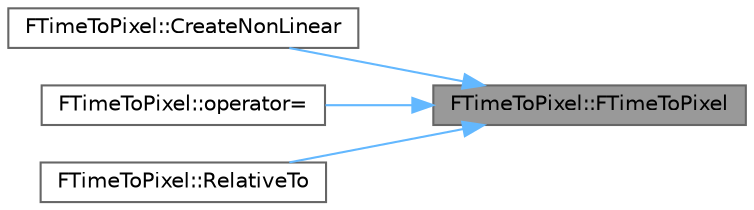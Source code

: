 digraph "FTimeToPixel::FTimeToPixel"
{
 // INTERACTIVE_SVG=YES
 // LATEX_PDF_SIZE
  bgcolor="transparent";
  edge [fontname=Helvetica,fontsize=10,labelfontname=Helvetica,labelfontsize=10];
  node [fontname=Helvetica,fontsize=10,shape=box,height=0.2,width=0.4];
  rankdir="RL";
  Node1 [id="Node000001",label="FTimeToPixel::FTimeToPixel",height=0.2,width=0.4,color="gray40", fillcolor="grey60", style="filled", fontcolor="black",tooltip=" "];
  Node1 -> Node2 [id="edge1_Node000001_Node000002",dir="back",color="steelblue1",style="solid",tooltip=" "];
  Node2 [id="Node000002",label="FTimeToPixel::CreateNonLinear",height=0.2,width=0.4,color="grey40", fillcolor="white", style="filled",URL="$dc/d53/structFTimeToPixel.html#a0e9bbf3c168318e45e4eb5f9ea59077f",tooltip=" "];
  Node1 -> Node3 [id="edge2_Node000001_Node000003",dir="back",color="steelblue1",style="solid",tooltip=" "];
  Node3 [id="Node000003",label="FTimeToPixel::operator=",height=0.2,width=0.4,color="grey40", fillcolor="white", style="filled",URL="$dc/d53/structFTimeToPixel.html#a843764c47a7b434fd63211cb3ebfb710",tooltip=" "];
  Node1 -> Node4 [id="edge3_Node000001_Node000004",dir="back",color="steelblue1",style="solid",tooltip=" "];
  Node4 [id="Node000004",label="FTimeToPixel::RelativeTo",height=0.2,width=0.4,color="grey40", fillcolor="white", style="filled",URL="$dc/d53/structFTimeToPixel.html#ad5db809ad2d5b324a81299cabbd7b5b9",tooltip="Make this converter relative to the specified time (ie, such that pixel 0 == FrameAmount)"];
}
